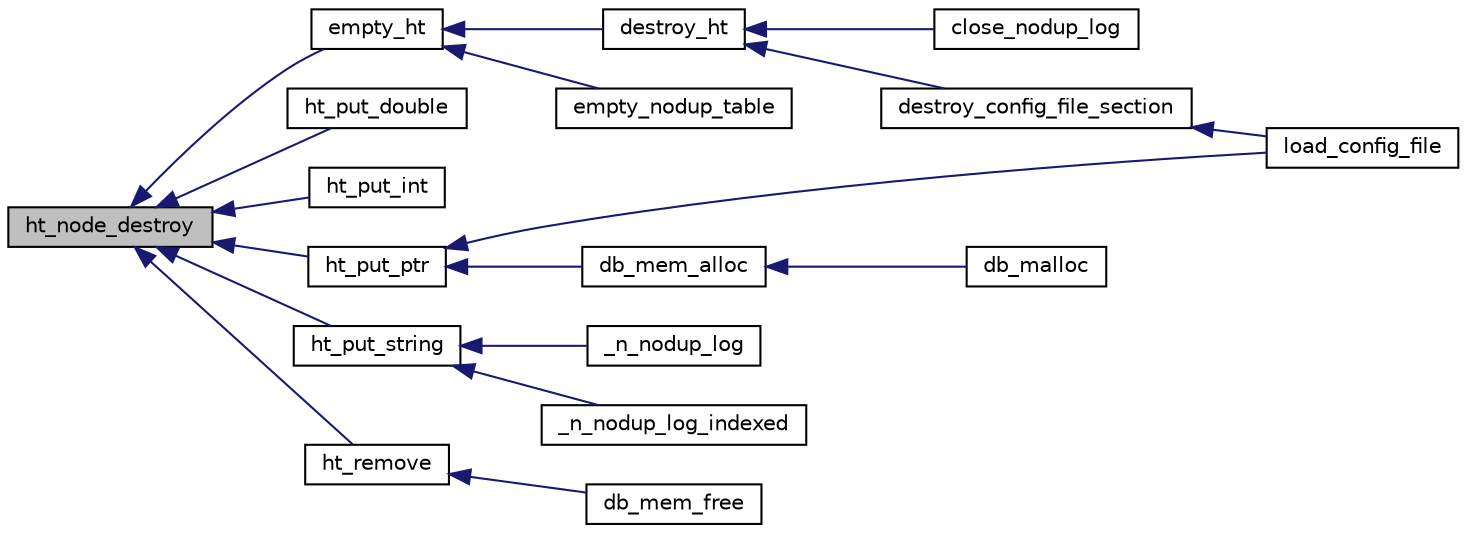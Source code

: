 digraph G
{
  edge [fontname="Helvetica",fontsize="10",labelfontname="Helvetica",labelfontsize="10"];
  node [fontname="Helvetica",fontsize="10",shape=record];
  rankdir=LR;
  Node1 [label="ht_node_destroy",height=0.2,width=0.4,color="black", fillcolor="grey75", style="filled" fontcolor="black"];
  Node1 -> Node2 [dir=back,color="midnightblue",fontsize="10",style="solid",fontname="Helvetica"];
  Node2 [label="empty_ht",height=0.2,width=0.4,color="black", fillcolor="white", style="filled",URL="$n__hash_8c.html#a5d2235e91b2b6b70129246897442f8d5",tooltip="Empty a hash table."];
  Node2 -> Node3 [dir=back,color="midnightblue",fontsize="10",style="solid",fontname="Helvetica"];
  Node3 [label="destroy_ht",height=0.2,width=0.4,color="black", fillcolor="white", style="filled",URL="$n__hash_8c.html#a22a943135dbcdb1611b40ce0547111ce",tooltip="Free and set the table to NULL."];
  Node3 -> Node4 [dir=back,color="midnightblue",fontsize="10",style="solid",fontname="Helvetica"];
  Node4 [label="close_nodup_log",height=0.2,width=0.4,color="black", fillcolor="white", style="filled",URL="$n__nodup__log_8c.html#a46eca069bfff2be6809828df52d1031d",tooltip="Empty nodup logtable and close the no duplicate logging session."];
  Node3 -> Node5 [dir=back,color="midnightblue",fontsize="10",style="solid",fontname="Helvetica"];
  Node5 [label="destroy_config_file_section",height=0.2,width=0.4,color="black", fillcolor="white", style="filled",URL="$n__config__file_8c.html#abd0a2133de663a5b572ffa99e5273ec2",tooltip="Destroy a config file section."];
  Node5 -> Node6 [dir=back,color="midnightblue",fontsize="10",style="solid",fontname="Helvetica"];
  Node6 [label="load_config_file",height=0.2,width=0.4,color="black", fillcolor="white", style="filled",URL="$n__config__file_8c.html#a0206fadb78039ac602fc0696b27b85a6",tooltip="load a config file"];
  Node2 -> Node7 [dir=back,color="midnightblue",fontsize="10",style="solid",fontname="Helvetica"];
  Node7 [label="empty_nodup_table",height=0.2,width=0.4,color="black", fillcolor="white", style="filled",URL="$n__nodup__log_8c.html#a823d1d2f22f2279e24d4c5bd927ff322",tooltip="Empty the nodup internal table."];
  Node1 -> Node8 [dir=back,color="midnightblue",fontsize="10",style="solid",fontname="Helvetica"];
  Node8 [label="ht_put_double",height=0.2,width=0.4,color="black", fillcolor="white", style="filled",URL="$n__hash_8c.html#a70893a1e40d3fd0f9e04f8112ac5beac",tooltip="put a double value with given key in the targeted hash table"];
  Node1 -> Node9 [dir=back,color="midnightblue",fontsize="10",style="solid",fontname="Helvetica"];
  Node9 [label="ht_put_int",height=0.2,width=0.4,color="black", fillcolor="white", style="filled",URL="$n__hash_8c.html#a99a6e2c71abc8ba946bedc4278aeef27",tooltip="put an integral value with given key in the targeted hash table"];
  Node1 -> Node10 [dir=back,color="midnightblue",fontsize="10",style="solid",fontname="Helvetica"];
  Node10 [label="ht_put_ptr",height=0.2,width=0.4,color="black", fillcolor="white", style="filled",URL="$n__hash_8c.html#a59a63e27a615643df1e58e7cbd5fc262",tooltip="put a pointer value with given key in the targeted hash table"];
  Node10 -> Node11 [dir=back,color="midnightblue",fontsize="10",style="solid",fontname="Helvetica"];
  Node11 [label="db_mem_alloc",height=0.2,width=0.4,color="black", fillcolor="white", style="filled",URL="$n__debug__mem_8c.html#a3f63c1a843b2f1685d31b4564ee03918",tooltip="allocate a new pointer with size and also put it in the debug table"];
  Node11 -> Node12 [dir=back,color="midnightblue",fontsize="10",style="solid",fontname="Helvetica"];
  Node12 [label="db_malloc",height=0.2,width=0.4,color="black", fillcolor="white", style="filled",URL="$n__debug__mem_8c.html#a4e40fbd7c03b3f9c8ddb3031c464921e",tooltip="return a new allocated element"];
  Node10 -> Node6 [dir=back,color="midnightblue",fontsize="10",style="solid",fontname="Helvetica"];
  Node1 -> Node13 [dir=back,color="midnightblue",fontsize="10",style="solid",fontname="Helvetica"];
  Node13 [label="ht_put_string",height=0.2,width=0.4,color="black", fillcolor="white", style="filled",URL="$n__hash_8c.html#a7f307bb48bebaca6f5e563760ef40ecd",tooltip="put a null terminated char *string with given key in the targeted hash table"];
  Node13 -> Node14 [dir=back,color="midnightblue",fontsize="10",style="solid",fontname="Helvetica"];
  Node14 [label="_n_nodup_log",height=0.2,width=0.4,color="black", fillcolor="white", style="filled",URL="$n__nodup__log_8c.html#a650828539395216dd2f4f28da5131c42",tooltip="Logging function. log( level , const char *format , ... ) is a macro around _log."];
  Node13 -> Node15 [dir=back,color="midnightblue",fontsize="10",style="solid",fontname="Helvetica"];
  Node15 [label="_n_nodup_log_indexed",height=0.2,width=0.4,color="black", fillcolor="white", style="filled",URL="$n__nodup__log_8c.html#acbf9e2a1400ab6f00a30186d9a5c4683",tooltip="Logging function. log( level , const char *format , ... ) is a macro around _log."];
  Node1 -> Node16 [dir=back,color="midnightblue",fontsize="10",style="solid",fontname="Helvetica"];
  Node16 [label="ht_remove",height=0.2,width=0.4,color="black", fillcolor="white", style="filled",URL="$n__hash_8c.html#a8d8873be47a634ad8a386e61f12a1f53",tooltip="Remove a key from a hash table."];
  Node16 -> Node17 [dir=back,color="midnightblue",fontsize="10",style="solid",fontname="Helvetica"];
  Node17 [label="db_mem_free",height=0.2,width=0.4,color="black", fillcolor="white", style="filled",URL="$n__debug__mem_8c.html#a7f2a72414c7319fd4c2d43455e65dae1",tooltip="Free a pointer and also remove it from debug table."];
}
